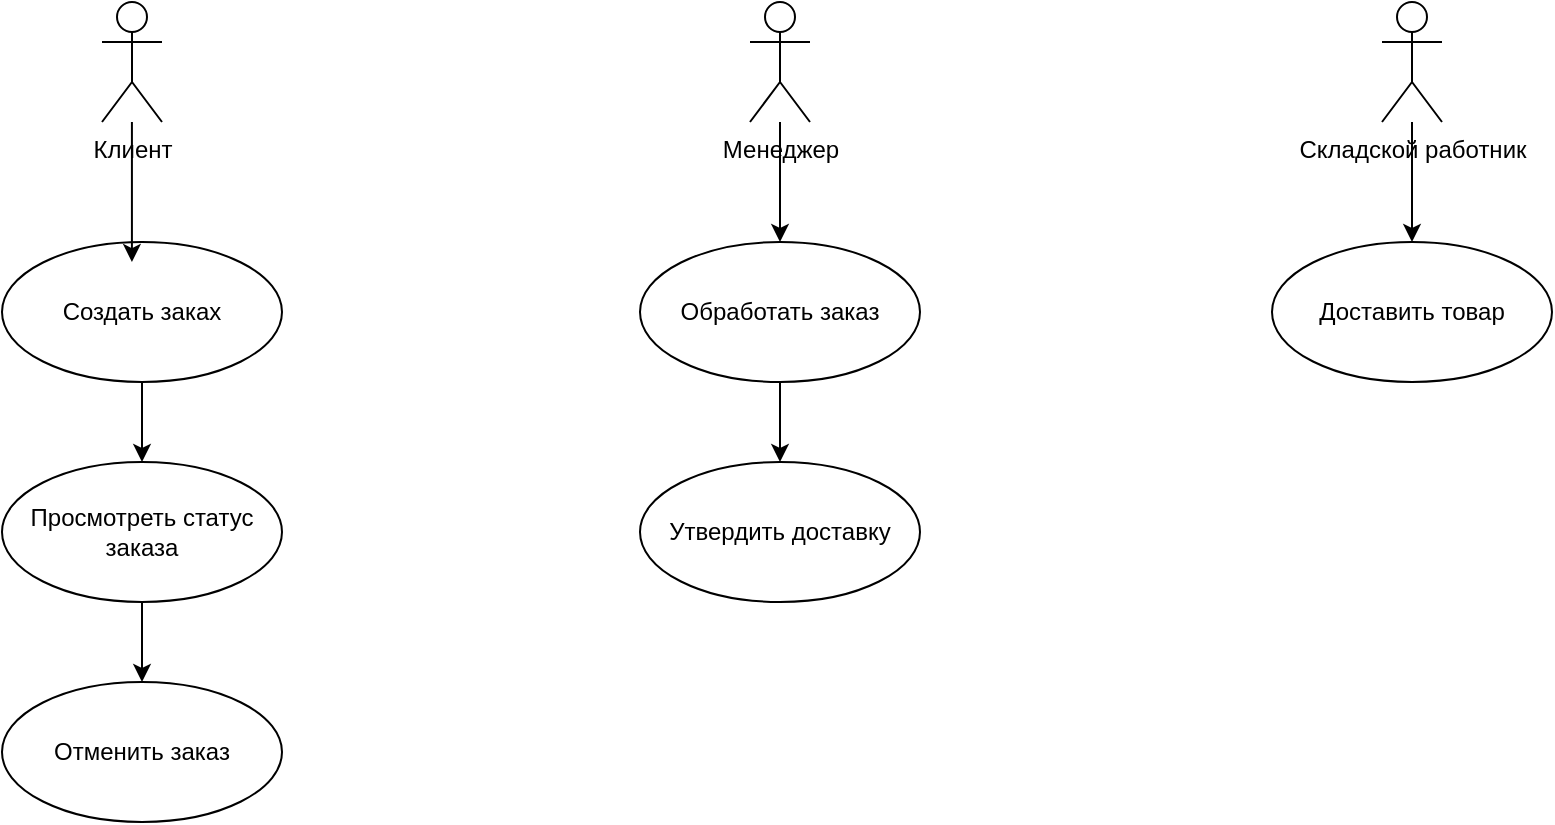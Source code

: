 <mxfile version="24.7.3" type="github">
  <diagram name="Страница — 1" id="tcoJsad38Roc6Jvi02zu">
    <mxGraphModel dx="1386" dy="767" grid="1" gridSize="10" guides="1" tooltips="1" connect="1" arrows="1" fold="1" page="1" pageScale="1" pageWidth="827" pageHeight="1169" math="0" shadow="0">
      <root>
        <mxCell id="0" />
        <mxCell id="1" parent="0" />
        <mxCell id="pjoiVkYbRHQqGoWfH0_l-1" value="Клиент" style="shape=umlActor;verticalLabelPosition=bottom;verticalAlign=top;html=1;outlineConnect=0;" parent="1" vertex="1">
          <mxGeometry x="90" y="40" width="30" height="60" as="geometry" />
        </mxCell>
        <mxCell id="pjoiVkYbRHQqGoWfH0_l-21" style="edgeStyle=orthogonalEdgeStyle;rounded=0;orthogonalLoop=1;jettySize=auto;html=1;" parent="1" source="pjoiVkYbRHQqGoWfH0_l-3" target="pjoiVkYbRHQqGoWfH0_l-18" edge="1">
          <mxGeometry relative="1" as="geometry" />
        </mxCell>
        <mxCell id="pjoiVkYbRHQqGoWfH0_l-3" value="Менеджер" style="shape=umlActor;verticalLabelPosition=bottom;verticalAlign=top;html=1;outlineConnect=0;" parent="1" vertex="1">
          <mxGeometry x="414" y="40" width="30" height="60" as="geometry" />
        </mxCell>
        <mxCell id="pjoiVkYbRHQqGoWfH0_l-23" style="edgeStyle=orthogonalEdgeStyle;rounded=0;orthogonalLoop=1;jettySize=auto;html=1;" parent="1" source="pjoiVkYbRHQqGoWfH0_l-4" target="pjoiVkYbRHQqGoWfH0_l-20" edge="1">
          <mxGeometry relative="1" as="geometry" />
        </mxCell>
        <mxCell id="pjoiVkYbRHQqGoWfH0_l-4" value="Складской работник" style="shape=umlActor;verticalLabelPosition=bottom;verticalAlign=top;html=1;outlineConnect=0;" parent="1" vertex="1">
          <mxGeometry x="730" y="40" width="30" height="60" as="geometry" />
        </mxCell>
        <mxCell id="pjoiVkYbRHQqGoWfH0_l-16" style="edgeStyle=orthogonalEdgeStyle;rounded=0;orthogonalLoop=1;jettySize=auto;html=1;" parent="1" source="pjoiVkYbRHQqGoWfH0_l-11" target="pjoiVkYbRHQqGoWfH0_l-13" edge="1">
          <mxGeometry relative="1" as="geometry" />
        </mxCell>
        <mxCell id="pjoiVkYbRHQqGoWfH0_l-11" value="Создать заках" style="ellipse;whiteSpace=wrap;html=1;" parent="1" vertex="1">
          <mxGeometry x="40" y="160" width="140" height="70" as="geometry" />
        </mxCell>
        <mxCell id="pjoiVkYbRHQqGoWfH0_l-17" style="edgeStyle=orthogonalEdgeStyle;rounded=0;orthogonalLoop=1;jettySize=auto;html=1;" parent="1" source="pjoiVkYbRHQqGoWfH0_l-13" target="pjoiVkYbRHQqGoWfH0_l-14" edge="1">
          <mxGeometry relative="1" as="geometry" />
        </mxCell>
        <mxCell id="pjoiVkYbRHQqGoWfH0_l-13" value="Просмотреть статус заказа" style="ellipse;whiteSpace=wrap;html=1;" parent="1" vertex="1">
          <mxGeometry x="40" y="270" width="140" height="70" as="geometry" />
        </mxCell>
        <mxCell id="pjoiVkYbRHQqGoWfH0_l-14" value="Отменить заказ" style="ellipse;whiteSpace=wrap;html=1;" parent="1" vertex="1">
          <mxGeometry x="40" y="380" width="140" height="70" as="geometry" />
        </mxCell>
        <mxCell id="pjoiVkYbRHQqGoWfH0_l-15" style="edgeStyle=orthogonalEdgeStyle;rounded=0;orthogonalLoop=1;jettySize=auto;html=1;entryX=0.464;entryY=0.143;entryDx=0;entryDy=0;entryPerimeter=0;" parent="1" source="pjoiVkYbRHQqGoWfH0_l-1" target="pjoiVkYbRHQqGoWfH0_l-11" edge="1">
          <mxGeometry relative="1" as="geometry" />
        </mxCell>
        <mxCell id="pjoiVkYbRHQqGoWfH0_l-22" style="edgeStyle=orthogonalEdgeStyle;rounded=0;orthogonalLoop=1;jettySize=auto;html=1;" parent="1" source="pjoiVkYbRHQqGoWfH0_l-18" target="pjoiVkYbRHQqGoWfH0_l-19" edge="1">
          <mxGeometry relative="1" as="geometry" />
        </mxCell>
        <mxCell id="pjoiVkYbRHQqGoWfH0_l-18" value="Обработать заказ" style="ellipse;whiteSpace=wrap;html=1;" parent="1" vertex="1">
          <mxGeometry x="359" y="160" width="140" height="70" as="geometry" />
        </mxCell>
        <mxCell id="pjoiVkYbRHQqGoWfH0_l-19" value="Утвердить доставку" style="ellipse;whiteSpace=wrap;html=1;" parent="1" vertex="1">
          <mxGeometry x="359" y="270" width="140" height="70" as="geometry" />
        </mxCell>
        <mxCell id="pjoiVkYbRHQqGoWfH0_l-20" value="Доставить товар" style="ellipse;whiteSpace=wrap;html=1;" parent="1" vertex="1">
          <mxGeometry x="675" y="160" width="140" height="70" as="geometry" />
        </mxCell>
      </root>
    </mxGraphModel>
  </diagram>
</mxfile>

